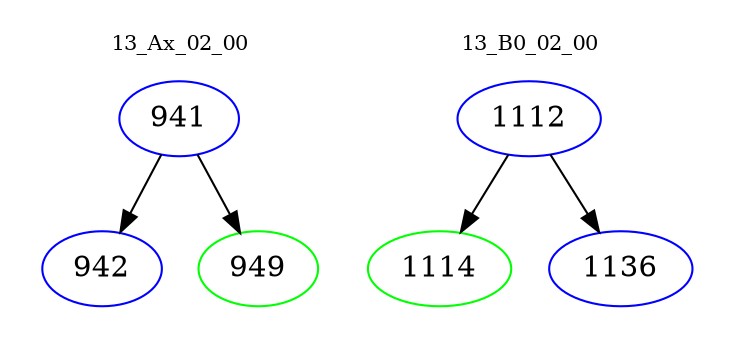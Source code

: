 digraph{
subgraph cluster_0 {
color = white
label = "13_Ax_02_00";
fontsize=10;
T0_941 [label="941", color="blue"]
T0_941 -> T0_942 [color="black"]
T0_942 [label="942", color="blue"]
T0_941 -> T0_949 [color="black"]
T0_949 [label="949", color="green"]
}
subgraph cluster_1 {
color = white
label = "13_B0_02_00";
fontsize=10;
T1_1112 [label="1112", color="blue"]
T1_1112 -> T1_1114 [color="black"]
T1_1114 [label="1114", color="green"]
T1_1112 -> T1_1136 [color="black"]
T1_1136 [label="1136", color="blue"]
}
}
